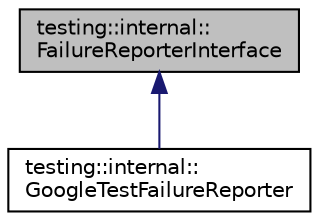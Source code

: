 digraph "testing::internal::FailureReporterInterface"
{
 // LATEX_PDF_SIZE
  edge [fontname="Helvetica",fontsize="10",labelfontname="Helvetica",labelfontsize="10"];
  node [fontname="Helvetica",fontsize="10",shape=record];
  Node1 [label="testing::internal::\lFailureReporterInterface",height=0.2,width=0.4,color="black", fillcolor="grey75", style="filled", fontcolor="black",tooltip=" "];
  Node1 -> Node2 [dir="back",color="midnightblue",fontsize="10",style="solid"];
  Node2 [label="testing::internal::\lGoogleTestFailureReporter",height=0.2,width=0.4,color="black", fillcolor="white", style="filled",URL="$classtesting_1_1internal_1_1GoogleTestFailureReporter.html",tooltip=" "];
}
